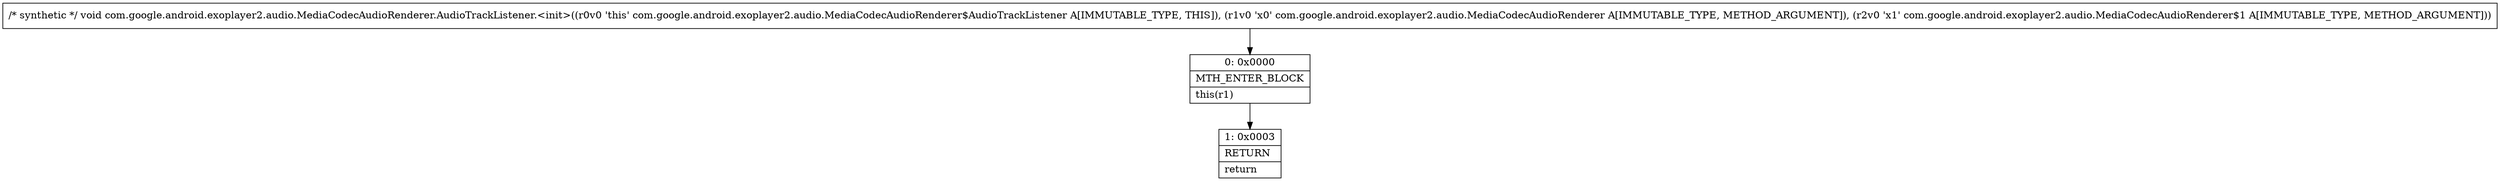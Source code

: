 digraph "CFG forcom.google.android.exoplayer2.audio.MediaCodecAudioRenderer.AudioTrackListener.\<init\>(Lcom\/google\/android\/exoplayer2\/audio\/MediaCodecAudioRenderer;Lcom\/google\/android\/exoplayer2\/audio\/MediaCodecAudioRenderer$1;)V" {
Node_0 [shape=record,label="{0\:\ 0x0000|MTH_ENTER_BLOCK\l|this(r1)\l}"];
Node_1 [shape=record,label="{1\:\ 0x0003|RETURN\l|return\l}"];
MethodNode[shape=record,label="{\/* synthetic *\/ void com.google.android.exoplayer2.audio.MediaCodecAudioRenderer.AudioTrackListener.\<init\>((r0v0 'this' com.google.android.exoplayer2.audio.MediaCodecAudioRenderer$AudioTrackListener A[IMMUTABLE_TYPE, THIS]), (r1v0 'x0' com.google.android.exoplayer2.audio.MediaCodecAudioRenderer A[IMMUTABLE_TYPE, METHOD_ARGUMENT]), (r2v0 'x1' com.google.android.exoplayer2.audio.MediaCodecAudioRenderer$1 A[IMMUTABLE_TYPE, METHOD_ARGUMENT])) }"];
MethodNode -> Node_0;
Node_0 -> Node_1;
}

